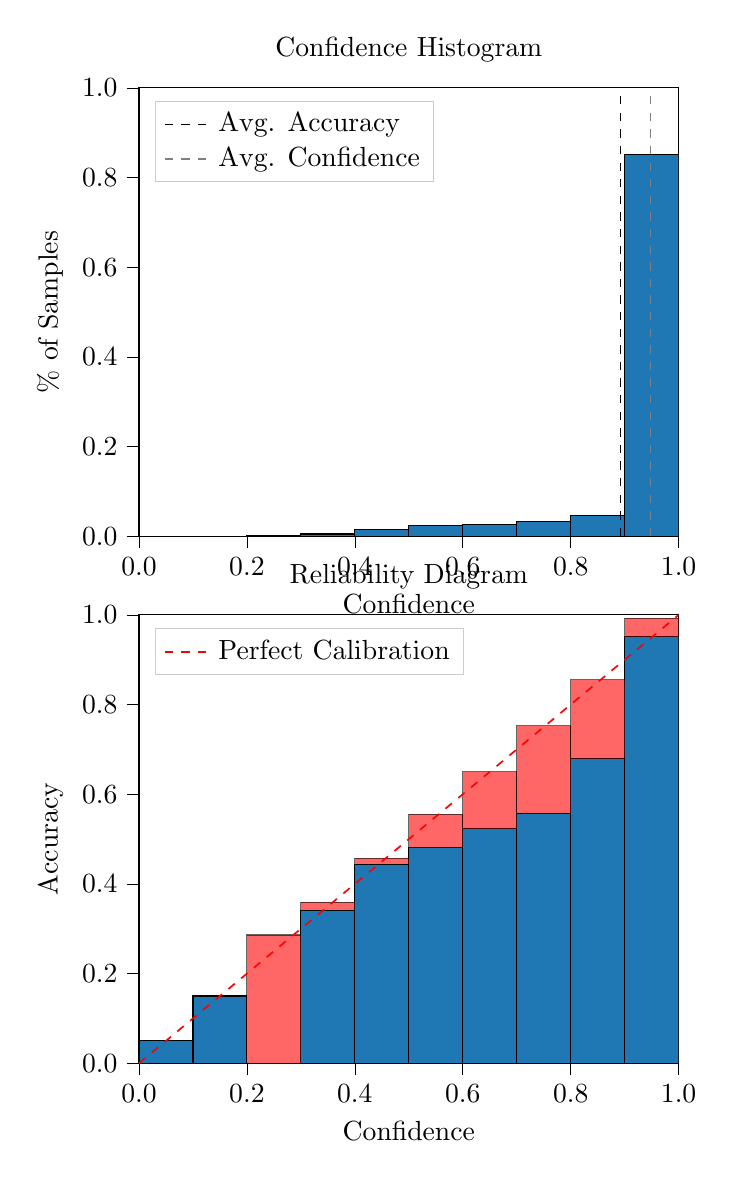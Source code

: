 % This file was created by tikzplotlib v0.9.8.
\begin{tikzpicture}

\definecolor{color0}{rgb}{0.122,0.467,0.706}

\begin{groupplot}[group style={group size=1 by 2}]
\nextgroupplot[
legend cell align={left},
legend style={
  fill opacity=0.8,
  draw opacity=1,
  text opacity=1,
  at={(0.03,0.97)},
  anchor=north west,
  draw=white!80!black
},
tick align=outside,
tick pos=left,
title={Confidence Histogram},
x grid style={white!69.02!black},
xlabel={Confidence},
xmin=0, xmax=1,
xtick style={color=black},
xtick={0,0.2,0.4,0.6,0.8,1},
xticklabels={0.0,0.2,0.4,0.6,0.8,1.0},
y grid style={white!69.02!black},
ylabel={\% of Samples},
ymin=0, ymax=1,
ytick style={color=black},
ytick={0,0.2,0.4,0.6,0.8,1},
yticklabels={0.0,0.2,0.4,0.6,0.8,1.0}
]
\draw[draw=black,fill=color0] (axis cs:-6.939e-18,0) rectangle (axis cs:0.1,0);
\draw[draw=black,fill=color0] (axis cs:0.1,0) rectangle (axis cs:0.2,0);
\draw[draw=black,fill=color0] (axis cs:0.2,0) rectangle (axis cs:0.3,0.001);
\draw[draw=black,fill=color0] (axis cs:0.3,0) rectangle (axis cs:0.4,0.005);
\draw[draw=black,fill=color0] (axis cs:0.4,0) rectangle (axis cs:0.5,0.014);
\draw[draw=black,fill=color0] (axis cs:0.5,0) rectangle (axis cs:0.6,0.023);
\draw[draw=black,fill=color0] (axis cs:0.6,0) rectangle (axis cs:0.7,0.027);
\draw[draw=black,fill=color0] (axis cs:0.7,0) rectangle (axis cs:0.8,0.033);
\draw[draw=black,fill=color0] (axis cs:0.8,0) rectangle (axis cs:0.9,0.046);
\draw[draw=black,fill=color0] (axis cs:0.9,0) rectangle (axis cs:1,0.851);
\addplot [semithick, black, dashed]
table {%
0.892 0
0.892 1
};
\addlegendentry{Avg. Accuracy}
\addplot [semithick, white!50.196!black, dashed]
table {%
0.948 0
0.948 1
};
\addlegendentry{Avg. Confidence}

\nextgroupplot[
legend cell align={left},
legend style={
  fill opacity=0.8,
  draw opacity=1,
  text opacity=1,
  at={(0.03,0.97)},
  anchor=north west,
  draw=white!80!black
},
tick align=outside,
tick pos=left,
title={Reliability Diagram},
x grid style={white!69.02!black},
xlabel={Confidence},
xmin=0, xmax=1,
xtick style={color=black},
xtick={0,0.2,0.4,0.6,0.8,1},
xticklabels={0.0,0.2,0.4,0.6,0.8,1.0},
y grid style={white!69.02!black},
ylabel={Accuracy},
ymin=0, ymax=1,
ytick style={color=black},
ytick={0,0.2,0.4,0.6,0.8,1},
yticklabels={0.0,0.2,0.4,0.6,0.8,1.0}
]
\draw[draw=black,fill=color0] (axis cs:-6.939e-18,0) rectangle (axis cs:0.1,0.05);
\draw[draw=black,fill=color0] (axis cs:0.1,0) rectangle (axis cs:0.2,0.15);
\draw[draw=black,fill=color0] (axis cs:0.2,0) rectangle (axis cs:0.3,0);
\draw[draw=black,fill=color0] (axis cs:0.3,0) rectangle (axis cs:0.4,0.341);
\draw[draw=black,fill=color0] (axis cs:0.4,0) rectangle (axis cs:0.5,0.444);
\draw[draw=black,fill=color0] (axis cs:0.5,0) rectangle (axis cs:0.6,0.481);
\draw[draw=black,fill=color0] (axis cs:0.6,0) rectangle (axis cs:0.7,0.523);
\draw[draw=black,fill=color0] (axis cs:0.7,0) rectangle (axis cs:0.8,0.558);
\draw[draw=black,fill=color0] (axis cs:0.8,0) rectangle (axis cs:0.9,0.679);
\draw[draw=black,fill=color0] (axis cs:0.9,0) rectangle (axis cs:1,0.951);
\draw[draw=black,fill=red,opacity=0.6] (axis cs:-6.939e-18,0.05) rectangle (axis cs:0.1,0.05);
\draw[draw=black,fill=red,opacity=0.6] (axis cs:0.1,0.15) rectangle (axis cs:0.2,0.15);
\draw[draw=black,fill=red,opacity=0.6] (axis cs:0.2,0) rectangle (axis cs:0.3,0.286);
\draw[draw=black,fill=red,opacity=0.6] (axis cs:0.3,0.341) rectangle (axis cs:0.4,0.359);
\draw[draw=black,fill=red,opacity=0.6] (axis cs:0.4,0.444) rectangle (axis cs:0.5,0.457);
\draw[draw=black,fill=red,opacity=0.6] (axis cs:0.5,0.481) rectangle (axis cs:0.6,0.555);
\draw[draw=black,fill=red,opacity=0.6] (axis cs:0.6,0.523) rectangle (axis cs:0.7,0.65);
\draw[draw=black,fill=red,opacity=0.6] (axis cs:0.7,0.558) rectangle (axis cs:0.8,0.753);
\draw[draw=black,fill=red,opacity=0.6] (axis cs:0.8,0.679) rectangle (axis cs:0.9,0.855);
\draw[draw=black,fill=red,opacity=0.6] (axis cs:0.9,0.951) rectangle (axis cs:1,0.993);
\addplot [semithick, red, dashed]
table {%
0 0
1 1
};
\addlegendentry{Perfect Calibration}
\end{groupplot}

\end{tikzpicture}
